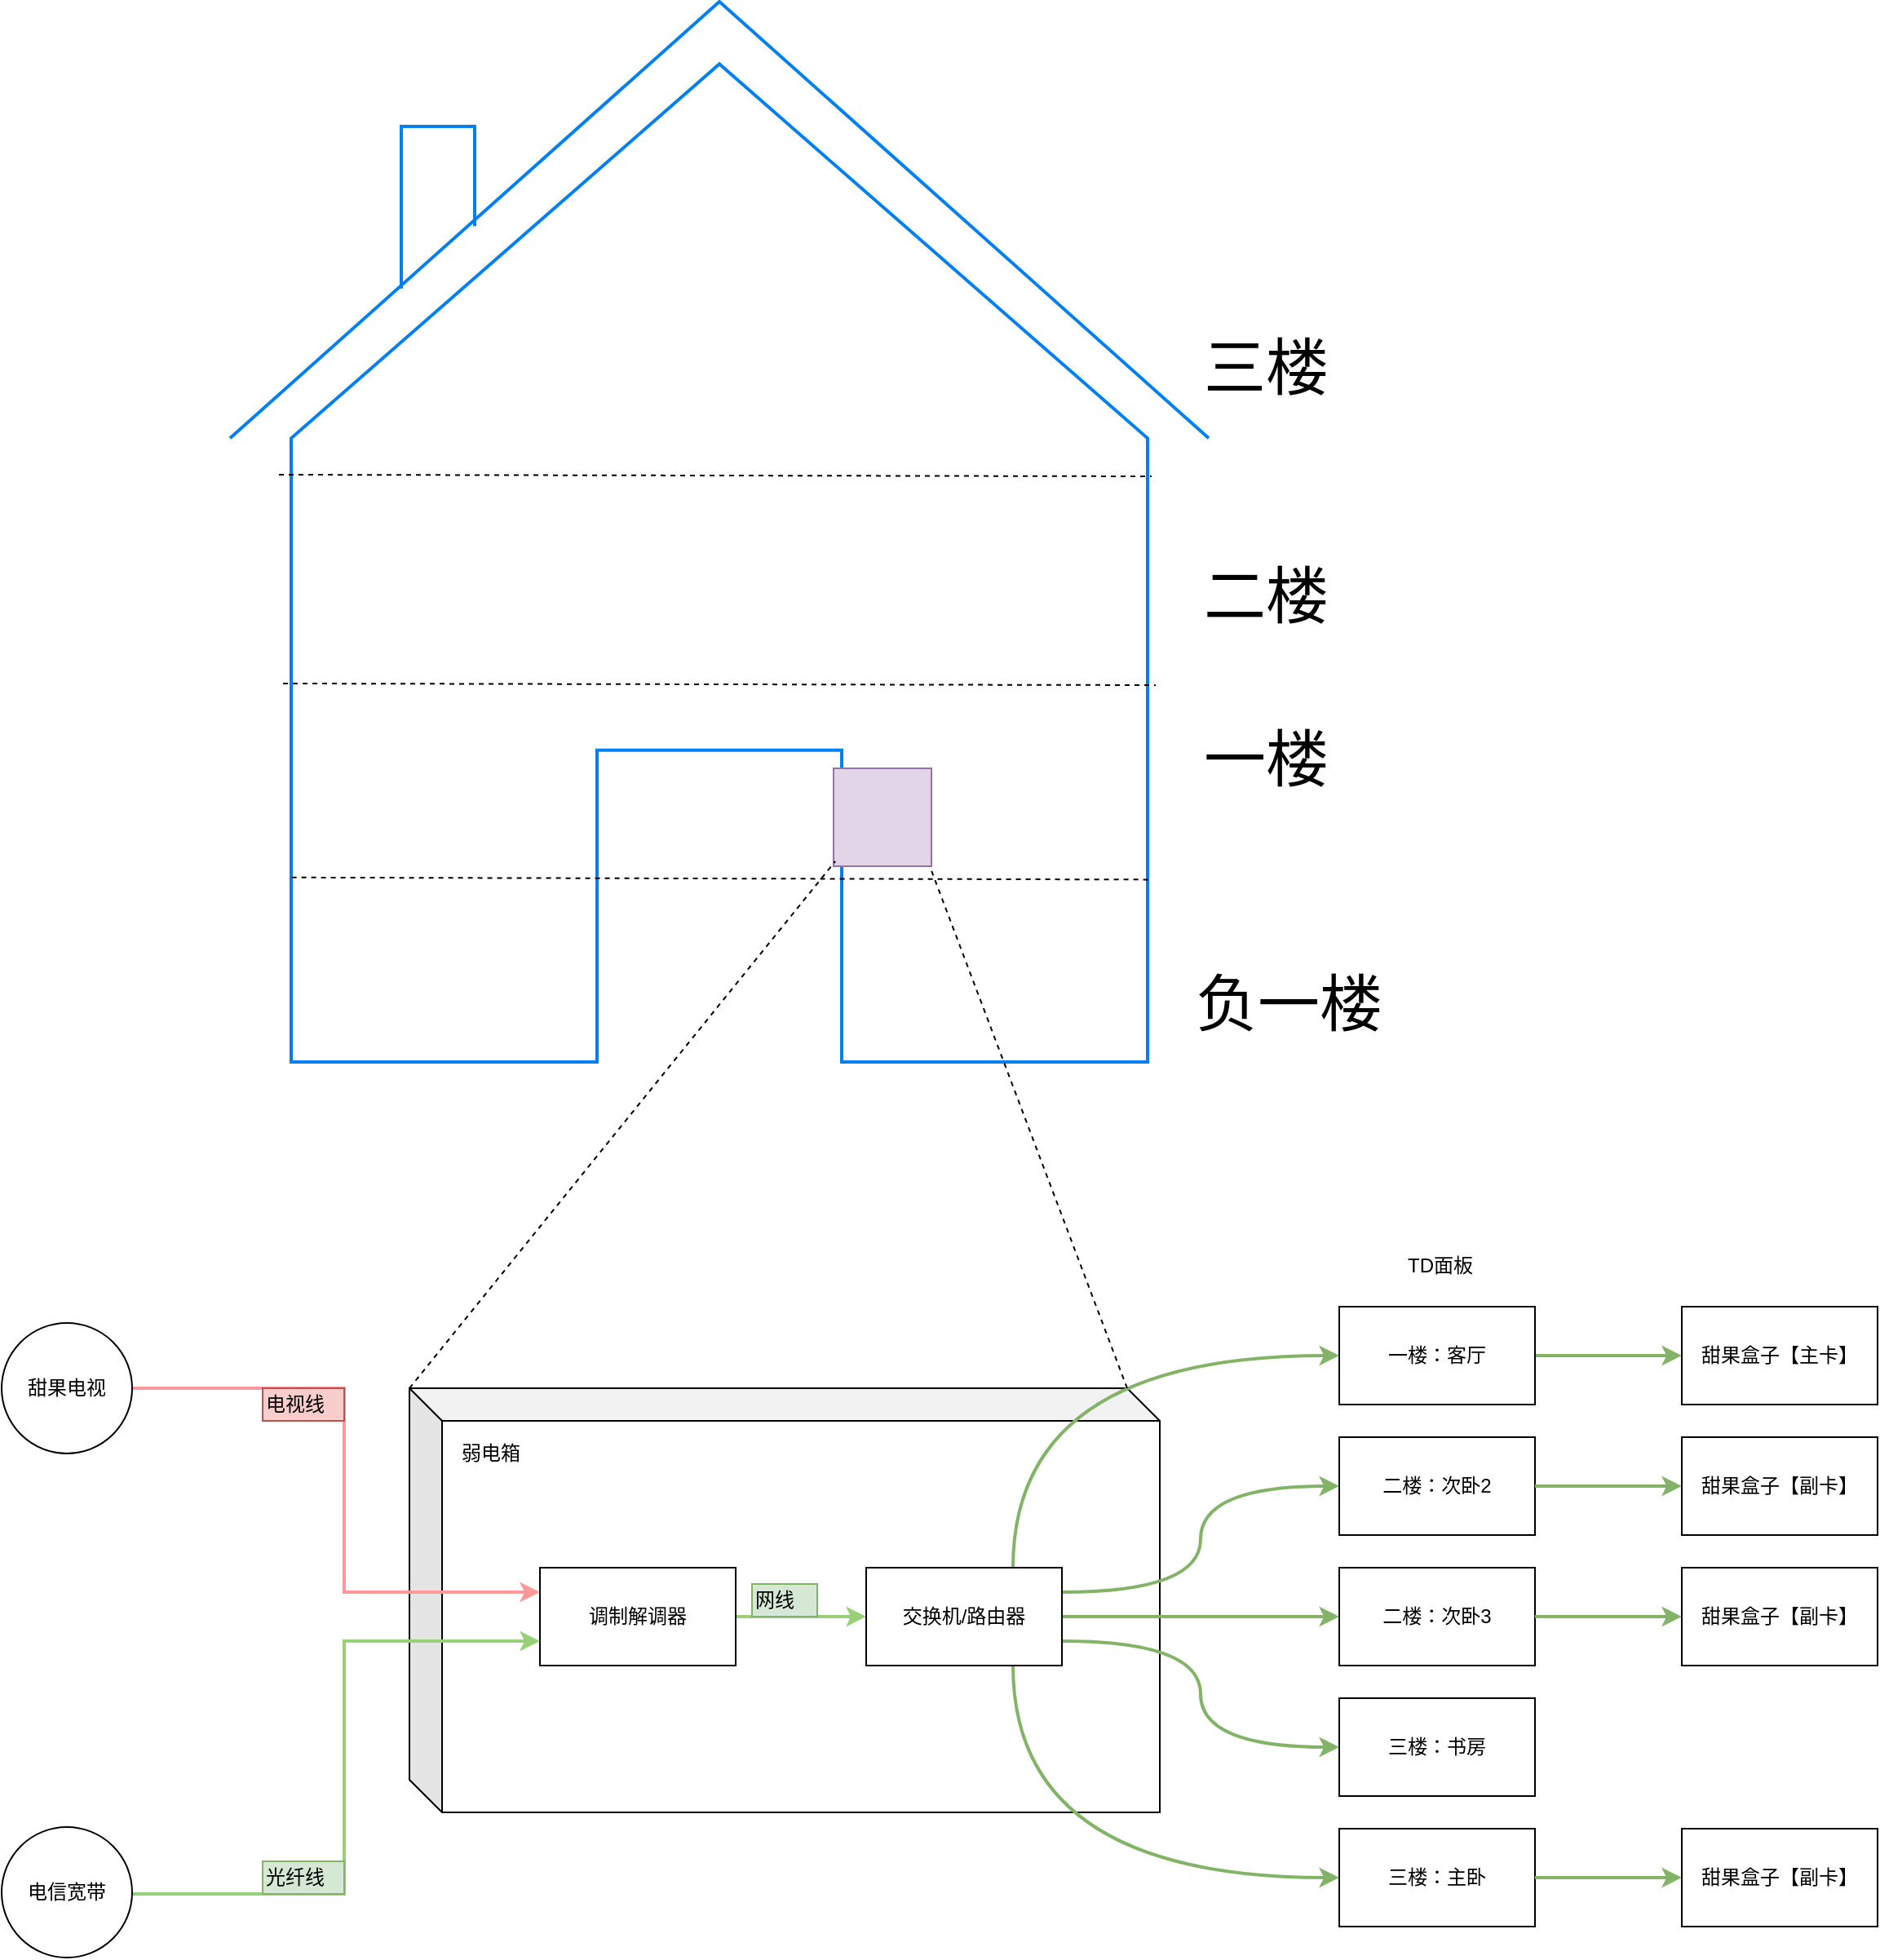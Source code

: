 <mxfile version="10.6.7" type="github"><diagram id="pFihp2derlqfawJraWlf" name="Page-1"><mxGraphModel dx="2221" dy="1933" grid="1" gridSize="10" guides="1" tooltips="1" connect="1" arrows="1" fold="1" page="1" pageScale="1" pageWidth="827" pageHeight="1169" math="0" shadow="0"><root><mxCell id="0"/><mxCell id="1" parent="0"/><mxCell id="OrOWQYrXaPUzSfR4MENm-11" value="" style="shape=cube;whiteSpace=wrap;html=1;boundedLbl=1;backgroundOutline=1;darkOpacity=0.05;darkOpacity2=0.1;" parent="1" vertex="1"><mxGeometry x="80" y="170" width="460" height="260" as="geometry"/></mxCell><mxCell id="OrOWQYrXaPUzSfR4MENm-8" style="edgeStyle=orthogonalEdgeStyle;rounded=0;orthogonalLoop=1;jettySize=auto;html=1;exitX=1;exitY=0.5;exitDx=0;exitDy=0;entryX=0;entryY=0.5;entryDx=0;entryDy=0;strokeWidth=2;strokeColor=#97D077;" parent="1" source="OrOWQYrXaPUzSfR4MENm-1" target="OrOWQYrXaPUzSfR4MENm-2" edge="1"><mxGeometry relative="1" as="geometry"/></mxCell><mxCell id="OrOWQYrXaPUzSfR4MENm-1" value="调制解调器" style="rounded=0;whiteSpace=wrap;html=1;" parent="1" vertex="1"><mxGeometry x="160" y="280" width="120" height="60" as="geometry"/></mxCell><mxCell id="OrOWQYrXaPUzSfR4MENm-23" style="edgeStyle=orthogonalEdgeStyle;rounded=0;orthogonalLoop=1;jettySize=auto;html=1;exitX=0.75;exitY=0;exitDx=0;exitDy=0;entryX=0;entryY=0.5;entryDx=0;entryDy=0;curved=1;strokeWidth=2;fillColor=#d5e8d4;strokeColor=#82b366;" parent="1" source="OrOWQYrXaPUzSfR4MENm-2" target="OrOWQYrXaPUzSfR4MENm-3" edge="1"><mxGeometry relative="1" as="geometry"/></mxCell><mxCell id="OrOWQYrXaPUzSfR4MENm-24" style="edgeStyle=orthogonalEdgeStyle;rounded=0;orthogonalLoop=1;jettySize=auto;html=1;exitX=1;exitY=0.25;exitDx=0;exitDy=0;entryX=0;entryY=0.5;entryDx=0;entryDy=0;curved=1;strokeWidth=2;fillColor=#d5e8d4;strokeColor=#82b366;" parent="1" source="OrOWQYrXaPUzSfR4MENm-2" target="OrOWQYrXaPUzSfR4MENm-4" edge="1"><mxGeometry relative="1" as="geometry"/></mxCell><mxCell id="OrOWQYrXaPUzSfR4MENm-25" style="edgeStyle=orthogonalEdgeStyle;rounded=0;orthogonalLoop=1;jettySize=auto;html=1;exitX=1;exitY=0.5;exitDx=0;exitDy=0;curved=1;strokeWidth=2;fillColor=#d5e8d4;strokeColor=#82b366;" parent="1" source="OrOWQYrXaPUzSfR4MENm-2" target="OrOWQYrXaPUzSfR4MENm-20" edge="1"><mxGeometry relative="1" as="geometry"/></mxCell><mxCell id="OrOWQYrXaPUzSfR4MENm-26" style="edgeStyle=orthogonalEdgeStyle;rounded=0;orthogonalLoop=1;jettySize=auto;html=1;exitX=1;exitY=0.75;exitDx=0;exitDy=0;entryX=0;entryY=0.5;entryDx=0;entryDy=0;curved=1;strokeWidth=2;fillColor=#d5e8d4;strokeColor=#82b366;" parent="1" source="OrOWQYrXaPUzSfR4MENm-2" target="OrOWQYrXaPUzSfR4MENm-21" edge="1"><mxGeometry relative="1" as="geometry"/></mxCell><mxCell id="OrOWQYrXaPUzSfR4MENm-27" style="edgeStyle=orthogonalEdgeStyle;rounded=0;orthogonalLoop=1;jettySize=auto;html=1;exitX=0.75;exitY=1;exitDx=0;exitDy=0;entryX=0;entryY=0.5;entryDx=0;entryDy=0;curved=1;strokeWidth=2;fillColor=#d5e8d4;strokeColor=#82b366;" parent="1" source="OrOWQYrXaPUzSfR4MENm-2" target="OrOWQYrXaPUzSfR4MENm-22" edge="1"><mxGeometry relative="1" as="geometry"/></mxCell><mxCell id="OrOWQYrXaPUzSfR4MENm-2" value="交换机/路由器" style="rounded=0;whiteSpace=wrap;html=1;" parent="1" vertex="1"><mxGeometry x="360" y="280" width="120" height="60" as="geometry"/></mxCell><mxCell id="OrOWQYrXaPUzSfR4MENm-30" style="edgeStyle=orthogonalEdgeStyle;curved=1;rounded=0;orthogonalLoop=1;jettySize=auto;html=1;exitX=1;exitY=0.5;exitDx=0;exitDy=0;entryX=0;entryY=0.5;entryDx=0;entryDy=0;strokeWidth=2;fillColor=#d5e8d4;strokeColor=#82b366;" parent="1" source="OrOWQYrXaPUzSfR4MENm-3" target="OrOWQYrXaPUzSfR4MENm-29" edge="1"><mxGeometry relative="1" as="geometry"/></mxCell><mxCell id="OrOWQYrXaPUzSfR4MENm-3" value="一楼：客厅" style="rounded=0;whiteSpace=wrap;html=1;" parent="1" vertex="1"><mxGeometry x="650" y="120" width="120" height="60" as="geometry"/></mxCell><mxCell id="OrOWQYrXaPUzSfR4MENm-4" value="二楼：次卧2" style="rounded=0;whiteSpace=wrap;html=1;" parent="1" vertex="1"><mxGeometry x="650" y="200" width="120" height="60" as="geometry"/></mxCell><mxCell id="OrOWQYrXaPUzSfR4MENm-15" style="edgeStyle=orthogonalEdgeStyle;rounded=0;orthogonalLoop=1;jettySize=auto;html=1;exitX=1;exitY=0.5;exitDx=0;exitDy=0;entryX=0;entryY=0.75;entryDx=0;entryDy=0;strokeWidth=2;strokeColor=#97D077;" parent="1" source="OrOWQYrXaPUzSfR4MENm-10" target="OrOWQYrXaPUzSfR4MENm-1" edge="1"><mxGeometry relative="1" as="geometry"><Array as="points"><mxPoint x="-90" y="480"/><mxPoint x="40" y="480"/><mxPoint x="40" y="325"/></Array></mxGeometry></mxCell><mxCell id="OrOWQYrXaPUzSfR4MENm-10" value="电信宽带" style="ellipse;whiteSpace=wrap;html=1;aspect=fixed;" parent="1" vertex="1"><mxGeometry x="-170" y="439" width="80" height="80" as="geometry"/></mxCell><mxCell id="OrOWQYrXaPUzSfR4MENm-12" value="弱电箱" style="text;html=1;resizable=0;points=[];autosize=1;align=left;verticalAlign=top;spacingTop=-4;" parent="1" vertex="1"><mxGeometry x="110" y="200" width="50" height="20" as="geometry"/></mxCell><mxCell id="OrOWQYrXaPUzSfR4MENm-14" style="edgeStyle=orthogonalEdgeStyle;rounded=0;orthogonalLoop=1;jettySize=auto;html=1;exitX=1;exitY=0.5;exitDx=0;exitDy=0;entryX=0;entryY=0.25;entryDx=0;entryDy=0;strokeWidth=2;strokeColor=#FF9999;" parent="1" source="OrOWQYrXaPUzSfR4MENm-13" target="OrOWQYrXaPUzSfR4MENm-1" edge="1"><mxGeometry relative="1" as="geometry"><Array as="points"><mxPoint x="40" y="170"/><mxPoint x="40" y="295"/></Array></mxGeometry></mxCell><mxCell id="OrOWQYrXaPUzSfR4MENm-13" value="甜果电视" style="ellipse;whiteSpace=wrap;html=1;aspect=fixed;" parent="1" vertex="1"><mxGeometry x="-170" y="130" width="80" height="80" as="geometry"/></mxCell><mxCell id="OrOWQYrXaPUzSfR4MENm-16" value="电视线" style="text;html=1;resizable=0;points=[];autosize=1;align=left;verticalAlign=top;spacingTop=-4;fillColor=#f8cecc;strokeColor=#b85450;" parent="1" vertex="1"><mxGeometry x="-10" y="170" width="50" height="20" as="geometry"/></mxCell><mxCell id="OrOWQYrXaPUzSfR4MENm-19" value="光纤线" style="text;html=1;resizable=0;points=[];autosize=1;align=left;verticalAlign=top;spacingTop=-4;fillColor=#d5e8d4;strokeColor=#82b366;" parent="1" vertex="1"><mxGeometry x="-10" y="460" width="50" height="20" as="geometry"/></mxCell><mxCell id="OrOWQYrXaPUzSfR4MENm-20" value="二楼：次卧3" style="rounded=0;whiteSpace=wrap;html=1;" parent="1" vertex="1"><mxGeometry x="650" y="280" width="120" height="60" as="geometry"/></mxCell><mxCell id="OrOWQYrXaPUzSfR4MENm-21" value="三楼：书房" style="rounded=0;whiteSpace=wrap;html=1;" parent="1" vertex="1"><mxGeometry x="650" y="360" width="120" height="60" as="geometry"/></mxCell><mxCell id="OrOWQYrXaPUzSfR4MENm-22" value="三楼：主卧" style="rounded=0;whiteSpace=wrap;html=1;" parent="1" vertex="1"><mxGeometry x="650" y="440" width="120" height="60" as="geometry"/></mxCell><mxCell id="OrOWQYrXaPUzSfR4MENm-28" value="TD面板" style="text;html=1;resizable=0;points=[];autosize=1;align=left;verticalAlign=top;spacingTop=-4;" parent="1" vertex="1"><mxGeometry x="690" y="85" width="60" height="20" as="geometry"/></mxCell><mxCell id="OrOWQYrXaPUzSfR4MENm-29" value="甜果盒子【主卡】" style="rounded=0;whiteSpace=wrap;html=1;" parent="1" vertex="1"><mxGeometry x="860" y="120" width="120" height="60" as="geometry"/></mxCell><mxCell id="OrOWQYrXaPUzSfR4MENm-31" value="网线" style="text;html=1;resizable=0;points=[];autosize=1;align=left;verticalAlign=top;spacingTop=-4;fillColor=#d5e8d4;strokeColor=#82b366;" parent="1" vertex="1"><mxGeometry x="290" y="290" width="40" height="20" as="geometry"/></mxCell><mxCell id="OrOWQYrXaPUzSfR4MENm-32" style="edgeStyle=orthogonalEdgeStyle;curved=1;rounded=0;orthogonalLoop=1;jettySize=auto;html=1;exitX=1;exitY=0.5;exitDx=0;exitDy=0;entryX=0;entryY=0.5;entryDx=0;entryDy=0;strokeWidth=2;fillColor=#d5e8d4;strokeColor=#82b366;" parent="1" source="OrOWQYrXaPUzSfR4MENm-4" target="OrOWQYrXaPUzSfR4MENm-33" edge="1"><mxGeometry relative="1" as="geometry"><mxPoint x="780" y="230" as="sourcePoint"/></mxGeometry></mxCell><mxCell id="OrOWQYrXaPUzSfR4MENm-33" value="甜果盒子【副卡】" style="rounded=0;whiteSpace=wrap;html=1;" parent="1" vertex="1"><mxGeometry x="860" y="200" width="120" height="60" as="geometry"/></mxCell><mxCell id="OrOWQYrXaPUzSfR4MENm-34" style="edgeStyle=orthogonalEdgeStyle;curved=1;rounded=0;orthogonalLoop=1;jettySize=auto;html=1;exitX=1;exitY=0.5;exitDx=0;exitDy=0;entryX=0;entryY=0.5;entryDx=0;entryDy=0;strokeWidth=2;fillColor=#d5e8d4;strokeColor=#82b366;" parent="1" source="OrOWQYrXaPUzSfR4MENm-20" target="OrOWQYrXaPUzSfR4MENm-35" edge="1"><mxGeometry relative="1" as="geometry"><mxPoint x="797" y="310" as="sourcePoint"/></mxGeometry></mxCell><mxCell id="OrOWQYrXaPUzSfR4MENm-35" value="甜果盒子【副卡】" style="rounded=0;whiteSpace=wrap;html=1;" parent="1" vertex="1"><mxGeometry x="860" y="280" width="120" height="60" as="geometry"/></mxCell><mxCell id="OrOWQYrXaPUzSfR4MENm-36" style="edgeStyle=orthogonalEdgeStyle;curved=1;rounded=0;orthogonalLoop=1;jettySize=auto;html=1;exitX=1;exitY=0.5;exitDx=0;exitDy=0;entryX=0;entryY=0.5;entryDx=0;entryDy=0;strokeWidth=2;fillColor=#d5e8d4;strokeColor=#82b366;" parent="1" source="OrOWQYrXaPUzSfR4MENm-22" target="OrOWQYrXaPUzSfR4MENm-37" edge="1"><mxGeometry relative="1" as="geometry"><mxPoint x="780" y="469" as="sourcePoint"/></mxGeometry></mxCell><mxCell id="OrOWQYrXaPUzSfR4MENm-37" value="甜果盒子【副卡】" style="rounded=0;whiteSpace=wrap;html=1;" parent="1" vertex="1"><mxGeometry x="860" y="440" width="120" height="60" as="geometry"/></mxCell><mxCell id="lZeqnlhKx0kjM-SL4iqm-2" value="" style="html=1;verticalLabelPosition=bottom;align=center;labelBackgroundColor=#ffffff;verticalAlign=top;strokeWidth=2;strokeColor=#0080F0;fillColor=#ffffff;shadow=0;dashed=0;shape=mxgraph.ios7.icons.home;" vertex="1" parent="1"><mxGeometry x="-30" y="-680" width="600" height="650" as="geometry"/></mxCell><mxCell id="lZeqnlhKx0kjM-SL4iqm-4" value="" style="endArrow=none;dashed=1;html=1;entryX=0.94;entryY=0.828;entryDx=0;entryDy=0;entryPerimeter=0;exitX=0.063;exitY=0.826;exitDx=0;exitDy=0;exitPerimeter=0;" edge="1" parent="1" source="lZeqnlhKx0kjM-SL4iqm-2" target="lZeqnlhKx0kjM-SL4iqm-2"><mxGeometry width="50" height="50" relative="1" as="geometry"><mxPoint y="-190" as="sourcePoint"/><mxPoint x="100" y="-190" as="targetPoint"/></mxGeometry></mxCell><mxCell id="lZeqnlhKx0kjM-SL4iqm-5" value="&lt;font style=&quot;font-size: 38px&quot;&gt;负一楼&lt;/font&gt;" style="text;html=1;resizable=0;points=[];autosize=1;align=left;verticalAlign=top;spacingTop=-4;" vertex="1" parent="1"><mxGeometry x="560" y="-90" width="130" height="20" as="geometry"/></mxCell><mxCell id="lZeqnlhKx0kjM-SL4iqm-6" value="&lt;font style=&quot;font-size: 38px&quot;&gt;一楼&lt;/font&gt;" style="text;html=1;resizable=0;points=[];autosize=1;align=left;verticalAlign=top;spacingTop=-4;" vertex="1" parent="1"><mxGeometry x="565" y="-240" width="90" height="20" as="geometry"/></mxCell><mxCell id="lZeqnlhKx0kjM-SL4iqm-7" value="&lt;font style=&quot;font-size: 38px&quot;&gt;二楼&lt;/font&gt;" style="text;html=1;resizable=0;points=[];autosize=1;align=left;verticalAlign=top;spacingTop=-4;" vertex="1" parent="1"><mxGeometry x="565" y="-340" width="90" height="20" as="geometry"/></mxCell><mxCell id="lZeqnlhKx0kjM-SL4iqm-9" value="" style="endArrow=none;dashed=1;html=1;entryX=0.942;entryY=0.752;entryDx=0;entryDy=0;entryPerimeter=0;" edge="1" parent="1"><mxGeometry width="50" height="50" relative="1" as="geometry"><mxPoint x="2.5" y="-262" as="sourcePoint"/><mxPoint x="537.5" y="-261" as="targetPoint"/></mxGeometry></mxCell><mxCell id="lZeqnlhKx0kjM-SL4iqm-12" value="" style="endArrow=none;dashed=1;html=1;entryX=0.942;entryY=0.752;entryDx=0;entryDy=0;entryPerimeter=0;" edge="1" parent="1"><mxGeometry width="50" height="50" relative="1" as="geometry"><mxPoint y="-390" as="sourcePoint"/><mxPoint x="535" y="-389" as="targetPoint"/></mxGeometry></mxCell><mxCell id="lZeqnlhKx0kjM-SL4iqm-13" value="&lt;font style=&quot;font-size: 38px&quot;&gt;三楼&lt;/font&gt;" style="text;html=1;resizable=0;points=[];autosize=1;align=left;verticalAlign=top;spacingTop=-4;" vertex="1" parent="1"><mxGeometry x="565" y="-480" width="90" height="20" as="geometry"/></mxCell><mxCell id="lZeqnlhKx0kjM-SL4iqm-14" value="" style="rounded=0;whiteSpace=wrap;html=1;fillColor=#e1d5e7;strokeColor=#9673a6;" vertex="1" parent="1"><mxGeometry x="340" y="-210" width="60" height="60" as="geometry"/></mxCell><mxCell id="lZeqnlhKx0kjM-SL4iqm-15" value="" style="endArrow=none;dashed=1;html=1;entryX=0.017;entryY=0.95;entryDx=0;entryDy=0;entryPerimeter=0;exitX=0;exitY=0;exitDx=0;exitDy=0;exitPerimeter=0;" edge="1" parent="1" source="OrOWQYrXaPUzSfR4MENm-11" target="lZeqnlhKx0kjM-SL4iqm-14"><mxGeometry width="50" height="50" relative="1" as="geometry"><mxPoint x="190" y="70" as="sourcePoint"/><mxPoint x="240" y="20" as="targetPoint"/></mxGeometry></mxCell><mxCell id="lZeqnlhKx0kjM-SL4iqm-16" value="" style="endArrow=none;dashed=1;html=1;entryX=0.983;entryY=1;entryDx=0;entryDy=0;entryPerimeter=0;exitX=0;exitY=0;exitDx=440;exitDy=0;exitPerimeter=0;" edge="1" parent="1" source="OrOWQYrXaPUzSfR4MENm-11" target="lZeqnlhKx0kjM-SL4iqm-14"><mxGeometry width="50" height="50" relative="1" as="geometry"><mxPoint x="90" y="180" as="sourcePoint"/><mxPoint x="351" y="-143" as="targetPoint"/></mxGeometry></mxCell></root></mxGraphModel></diagram></mxfile>